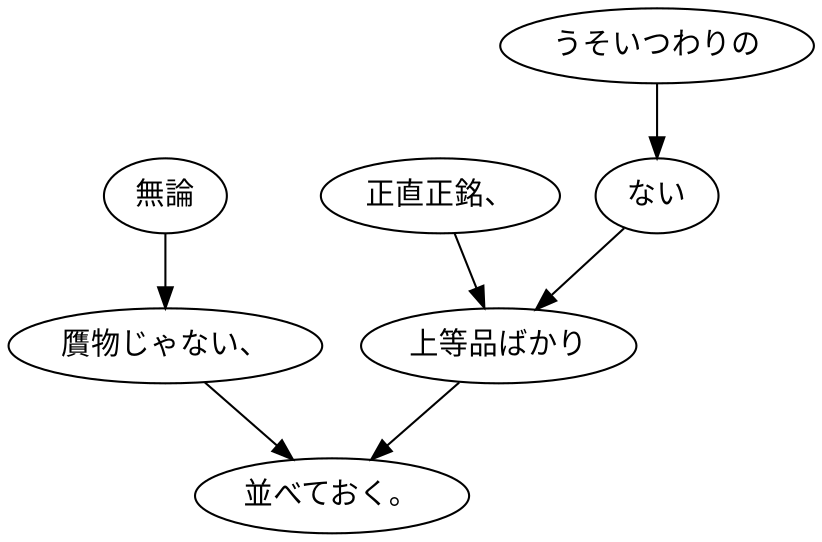 digraph graph8676 {
	node0 [label="無論"];
	node1 [label="贋物じゃない、"];
	node2 [label="正直正銘、"];
	node3 [label="うそいつわりの"];
	node4 [label="ない"];
	node5 [label="上等品ばかり"];
	node6 [label="並べておく。"];
	node0 -> node1;
	node1 -> node6;
	node2 -> node5;
	node3 -> node4;
	node4 -> node5;
	node5 -> node6;
}
